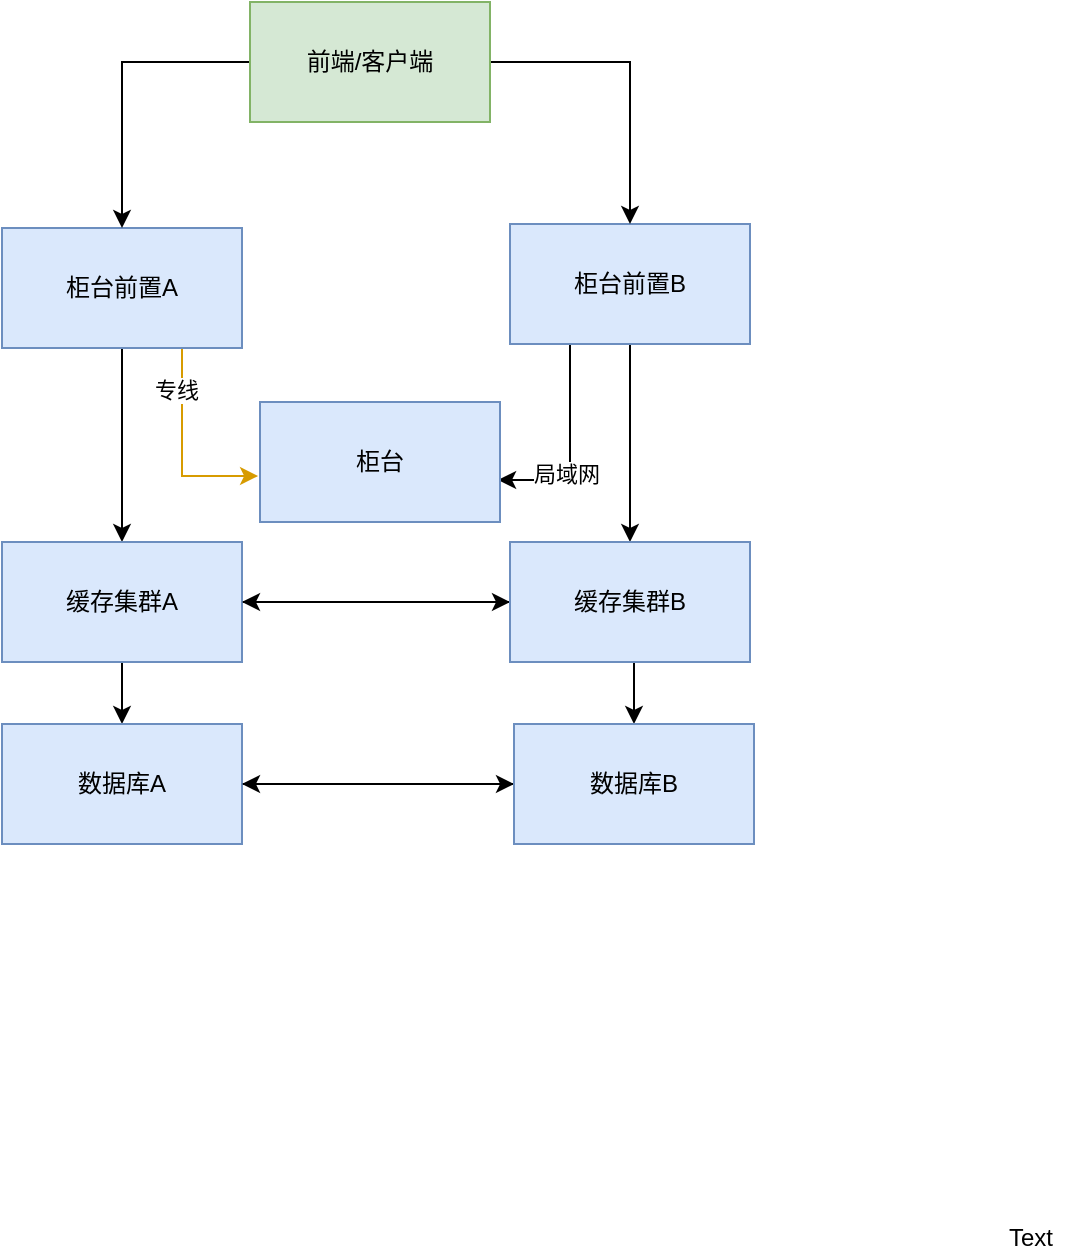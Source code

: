 <mxfile version="14.7.6" type="github">
  <diagram id="hkaMPuZAKKTmRTdraMC9" name="Page-1">
    <mxGraphModel dx="1422" dy="706" grid="0" gridSize="10" guides="1" tooltips="1" connect="1" arrows="1" fold="1" page="0" pageScale="1" pageWidth="827" pageHeight="1169" math="0" shadow="0">
      <root>
        <mxCell id="0" />
        <mxCell id="1" parent="0" />
        <mxCell id="em0Z1fjk6xm2ddBQGNQx-15" style="edgeStyle=orthogonalEdgeStyle;rounded=0;orthogonalLoop=1;jettySize=auto;html=1;exitX=0.5;exitY=1;exitDx=0;exitDy=0;entryX=0.5;entryY=0;entryDx=0;entryDy=0;" edge="1" parent="1" source="em0Z1fjk6xm2ddBQGNQx-1" target="em0Z1fjk6xm2ddBQGNQx-3">
          <mxGeometry relative="1" as="geometry" />
        </mxCell>
        <mxCell id="em0Z1fjk6xm2ddBQGNQx-19" style="edgeStyle=orthogonalEdgeStyle;rounded=0;orthogonalLoop=1;jettySize=auto;html=1;exitX=0.75;exitY=1;exitDx=0;exitDy=0;entryX=-0.008;entryY=0.617;entryDx=0;entryDy=0;entryPerimeter=0;fillColor=#ffe6cc;strokeColor=#d79b00;" edge="1" parent="1" source="em0Z1fjk6xm2ddBQGNQx-1" target="em0Z1fjk6xm2ddBQGNQx-5">
          <mxGeometry relative="1" as="geometry" />
        </mxCell>
        <mxCell id="em0Z1fjk6xm2ddBQGNQx-25" value="专线" style="edgeLabel;html=1;align=center;verticalAlign=middle;resizable=0;points=[];" vertex="1" connectable="0" parent="em0Z1fjk6xm2ddBQGNQx-19">
          <mxGeometry x="-0.588" y="-3" relative="1" as="geometry">
            <mxPoint as="offset" />
          </mxGeometry>
        </mxCell>
        <mxCell id="em0Z1fjk6xm2ddBQGNQx-1" value="柜台前置A" style="rounded=0;whiteSpace=wrap;html=1;fillColor=#dae8fc;strokeColor=#6c8ebf;" vertex="1" parent="1">
          <mxGeometry x="155" y="175" width="120" height="60" as="geometry" />
        </mxCell>
        <mxCell id="em0Z1fjk6xm2ddBQGNQx-17" style="edgeStyle=orthogonalEdgeStyle;rounded=0;orthogonalLoop=1;jettySize=auto;html=1;exitX=0.5;exitY=1;exitDx=0;exitDy=0;entryX=0.5;entryY=0;entryDx=0;entryDy=0;" edge="1" parent="1" source="em0Z1fjk6xm2ddBQGNQx-2" target="em0Z1fjk6xm2ddBQGNQx-4">
          <mxGeometry relative="1" as="geometry" />
        </mxCell>
        <mxCell id="em0Z1fjk6xm2ddBQGNQx-20" style="edgeStyle=orthogonalEdgeStyle;rounded=0;orthogonalLoop=1;jettySize=auto;html=1;exitX=0.25;exitY=1;exitDx=0;exitDy=0;entryX=0.992;entryY=0.65;entryDx=0;entryDy=0;entryPerimeter=0;" edge="1" parent="1" source="em0Z1fjk6xm2ddBQGNQx-2" target="em0Z1fjk6xm2ddBQGNQx-5">
          <mxGeometry relative="1" as="geometry" />
        </mxCell>
        <mxCell id="em0Z1fjk6xm2ddBQGNQx-26" value="局域网" style="edgeLabel;html=1;align=center;verticalAlign=middle;resizable=0;points=[];" vertex="1" connectable="0" parent="em0Z1fjk6xm2ddBQGNQx-20">
          <mxGeometry x="0.251" y="-2" relative="1" as="geometry">
            <mxPoint as="offset" />
          </mxGeometry>
        </mxCell>
        <mxCell id="em0Z1fjk6xm2ddBQGNQx-2" value="柜台前置B" style="rounded=0;whiteSpace=wrap;html=1;fillColor=#dae8fc;strokeColor=#6c8ebf;" vertex="1" parent="1">
          <mxGeometry x="409" y="173" width="120" height="60" as="geometry" />
        </mxCell>
        <mxCell id="em0Z1fjk6xm2ddBQGNQx-11" style="edgeStyle=orthogonalEdgeStyle;rounded=0;orthogonalLoop=1;jettySize=auto;html=1;exitX=1;exitY=0.5;exitDx=0;exitDy=0;entryX=0;entryY=0.5;entryDx=0;entryDy=0;" edge="1" parent="1" source="em0Z1fjk6xm2ddBQGNQx-3" target="em0Z1fjk6xm2ddBQGNQx-4">
          <mxGeometry relative="1" as="geometry" />
        </mxCell>
        <mxCell id="em0Z1fjk6xm2ddBQGNQx-16" style="edgeStyle=orthogonalEdgeStyle;rounded=0;orthogonalLoop=1;jettySize=auto;html=1;exitX=0.5;exitY=1;exitDx=0;exitDy=0;entryX=0.5;entryY=0;entryDx=0;entryDy=0;" edge="1" parent="1" source="em0Z1fjk6xm2ddBQGNQx-3" target="em0Z1fjk6xm2ddBQGNQx-7">
          <mxGeometry relative="1" as="geometry" />
        </mxCell>
        <mxCell id="em0Z1fjk6xm2ddBQGNQx-3" value="缓存集群A" style="rounded=0;whiteSpace=wrap;html=1;fillColor=#dae8fc;strokeColor=#6c8ebf;" vertex="1" parent="1">
          <mxGeometry x="155" y="332" width="120" height="60" as="geometry" />
        </mxCell>
        <mxCell id="em0Z1fjk6xm2ddBQGNQx-12" style="edgeStyle=orthogonalEdgeStyle;rounded=0;orthogonalLoop=1;jettySize=auto;html=1;exitX=0;exitY=0.5;exitDx=0;exitDy=0;entryX=1;entryY=0.5;entryDx=0;entryDy=0;" edge="1" parent="1" source="em0Z1fjk6xm2ddBQGNQx-4" target="em0Z1fjk6xm2ddBQGNQx-3">
          <mxGeometry relative="1" as="geometry" />
        </mxCell>
        <mxCell id="em0Z1fjk6xm2ddBQGNQx-18" style="edgeStyle=orthogonalEdgeStyle;rounded=0;orthogonalLoop=1;jettySize=auto;html=1;exitX=0.5;exitY=1;exitDx=0;exitDy=0;entryX=0.5;entryY=0;entryDx=0;entryDy=0;" edge="1" parent="1" source="em0Z1fjk6xm2ddBQGNQx-4" target="em0Z1fjk6xm2ddBQGNQx-8">
          <mxGeometry relative="1" as="geometry" />
        </mxCell>
        <mxCell id="em0Z1fjk6xm2ddBQGNQx-4" value="缓存集群B" style="rounded=0;whiteSpace=wrap;html=1;fillColor=#dae8fc;strokeColor=#6c8ebf;" vertex="1" parent="1">
          <mxGeometry x="409" y="332" width="120" height="60" as="geometry" />
        </mxCell>
        <mxCell id="em0Z1fjk6xm2ddBQGNQx-5" value="柜台" style="rounded=0;whiteSpace=wrap;html=1;fillColor=#dae8fc;strokeColor=#6c8ebf;" vertex="1" parent="1">
          <mxGeometry x="284" y="262" width="120" height="60" as="geometry" />
        </mxCell>
        <mxCell id="em0Z1fjk6xm2ddBQGNQx-14" style="edgeStyle=orthogonalEdgeStyle;rounded=0;orthogonalLoop=1;jettySize=auto;html=1;exitX=1;exitY=0.5;exitDx=0;exitDy=0;entryX=0;entryY=0.5;entryDx=0;entryDy=0;" edge="1" parent="1" source="em0Z1fjk6xm2ddBQGNQx-7" target="em0Z1fjk6xm2ddBQGNQx-8">
          <mxGeometry relative="1" as="geometry" />
        </mxCell>
        <mxCell id="em0Z1fjk6xm2ddBQGNQx-7" value="数据库A" style="rounded=0;whiteSpace=wrap;html=1;fillColor=#dae8fc;strokeColor=#6c8ebf;" vertex="1" parent="1">
          <mxGeometry x="155" y="423" width="120" height="60" as="geometry" />
        </mxCell>
        <mxCell id="em0Z1fjk6xm2ddBQGNQx-13" style="edgeStyle=orthogonalEdgeStyle;rounded=0;orthogonalLoop=1;jettySize=auto;html=1;exitX=0;exitY=0.5;exitDx=0;exitDy=0;entryX=1;entryY=0.5;entryDx=0;entryDy=0;" edge="1" parent="1" source="em0Z1fjk6xm2ddBQGNQx-8" target="em0Z1fjk6xm2ddBQGNQx-7">
          <mxGeometry relative="1" as="geometry" />
        </mxCell>
        <mxCell id="em0Z1fjk6xm2ddBQGNQx-8" value="数据库B" style="rounded=0;whiteSpace=wrap;html=1;fillColor=#dae8fc;strokeColor=#6c8ebf;" vertex="1" parent="1">
          <mxGeometry x="411" y="423" width="120" height="60" as="geometry" />
        </mxCell>
        <mxCell id="em0Z1fjk6xm2ddBQGNQx-9" value="Text" style="text;html=1;align=center;verticalAlign=middle;resizable=0;points=[];autosize=1;strokeColor=none;" vertex="1" parent="1">
          <mxGeometry x="649" y="670" width="40" height="20" as="geometry" />
        </mxCell>
        <mxCell id="em0Z1fjk6xm2ddBQGNQx-23" style="edgeStyle=orthogonalEdgeStyle;rounded=0;orthogonalLoop=1;jettySize=auto;html=1;exitX=0;exitY=0.5;exitDx=0;exitDy=0;entryX=0.5;entryY=0;entryDx=0;entryDy=0;" edge="1" parent="1" source="em0Z1fjk6xm2ddBQGNQx-22" target="em0Z1fjk6xm2ddBQGNQx-1">
          <mxGeometry relative="1" as="geometry" />
        </mxCell>
        <mxCell id="em0Z1fjk6xm2ddBQGNQx-24" style="edgeStyle=orthogonalEdgeStyle;rounded=0;orthogonalLoop=1;jettySize=auto;html=1;exitX=1;exitY=0.5;exitDx=0;exitDy=0;entryX=0.5;entryY=0;entryDx=0;entryDy=0;" edge="1" parent="1" source="em0Z1fjk6xm2ddBQGNQx-22" target="em0Z1fjk6xm2ddBQGNQx-2">
          <mxGeometry relative="1" as="geometry" />
        </mxCell>
        <mxCell id="em0Z1fjk6xm2ddBQGNQx-22" value="前端/客户端" style="rounded=0;whiteSpace=wrap;html=1;fillColor=#d5e8d4;strokeColor=#82b366;" vertex="1" parent="1">
          <mxGeometry x="279" y="62" width="120" height="60" as="geometry" />
        </mxCell>
      </root>
    </mxGraphModel>
  </diagram>
</mxfile>
